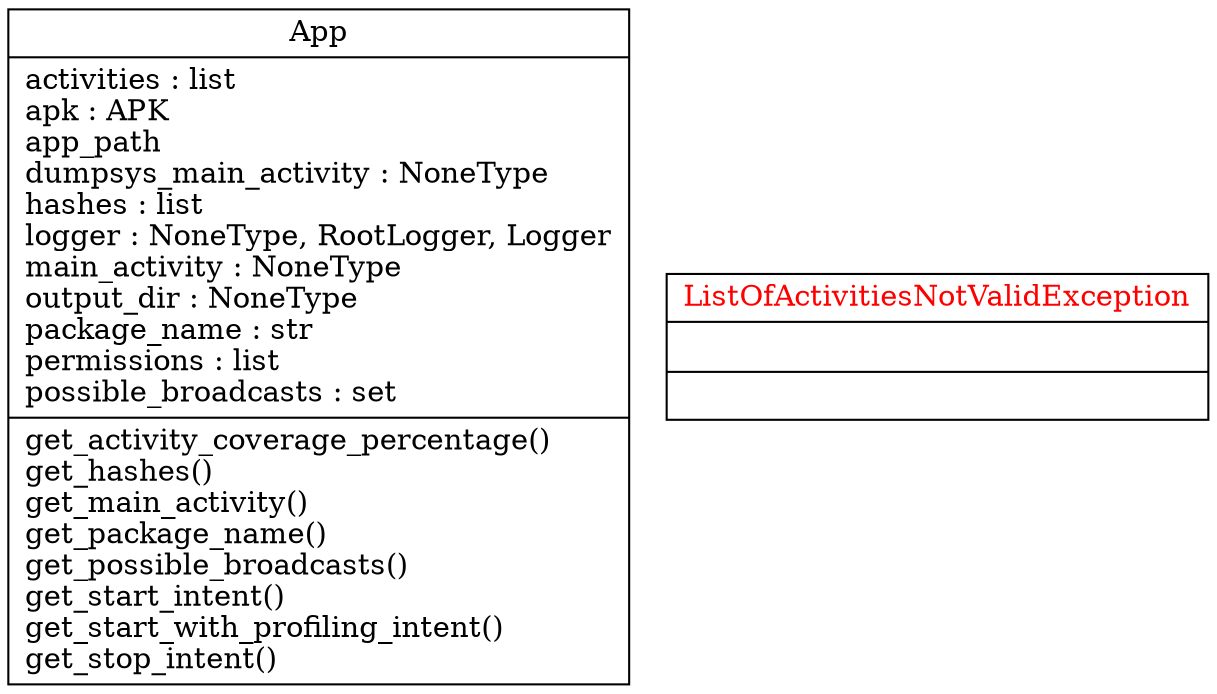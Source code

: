 digraph "classes_app" {
charset="utf-8"
rankdir=BT
"0" [label="{App|activities : list\lapk : APK\lapp_path\ldumpsys_main_activity : NoneType\lhashes : list\llogger : NoneType, RootLogger, Logger\lmain_activity : NoneType\loutput_dir : NoneType\lpackage_name : str\lpermissions : list\lpossible_broadcasts : set\l|get_activity_coverage_percentage()\lget_hashes()\lget_main_activity()\lget_package_name()\lget_possible_broadcasts()\lget_start_intent()\lget_start_with_profiling_intent()\lget_stop_intent()\l}", shape="record"];
"1" [fontcolor="red", label="{ListOfActivitiesNotValidException|\l|}", shape="record"];
}
